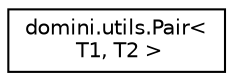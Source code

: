digraph "Graphical Class Hierarchy"
{
  edge [fontname="Helvetica",fontsize="10",labelfontname="Helvetica",labelfontsize="10"];
  node [fontname="Helvetica",fontsize="10",shape=record];
  rankdir="LR";
  Node0 [label="domini.utils.Pair\<\l T1, T2 \>",height=0.2,width=0.4,color="black", fillcolor="white", style="filled",URL="$classdomini_1_1utils_1_1Pair.html",tooltip="Template d&#39;una classe Pair. "];
}
